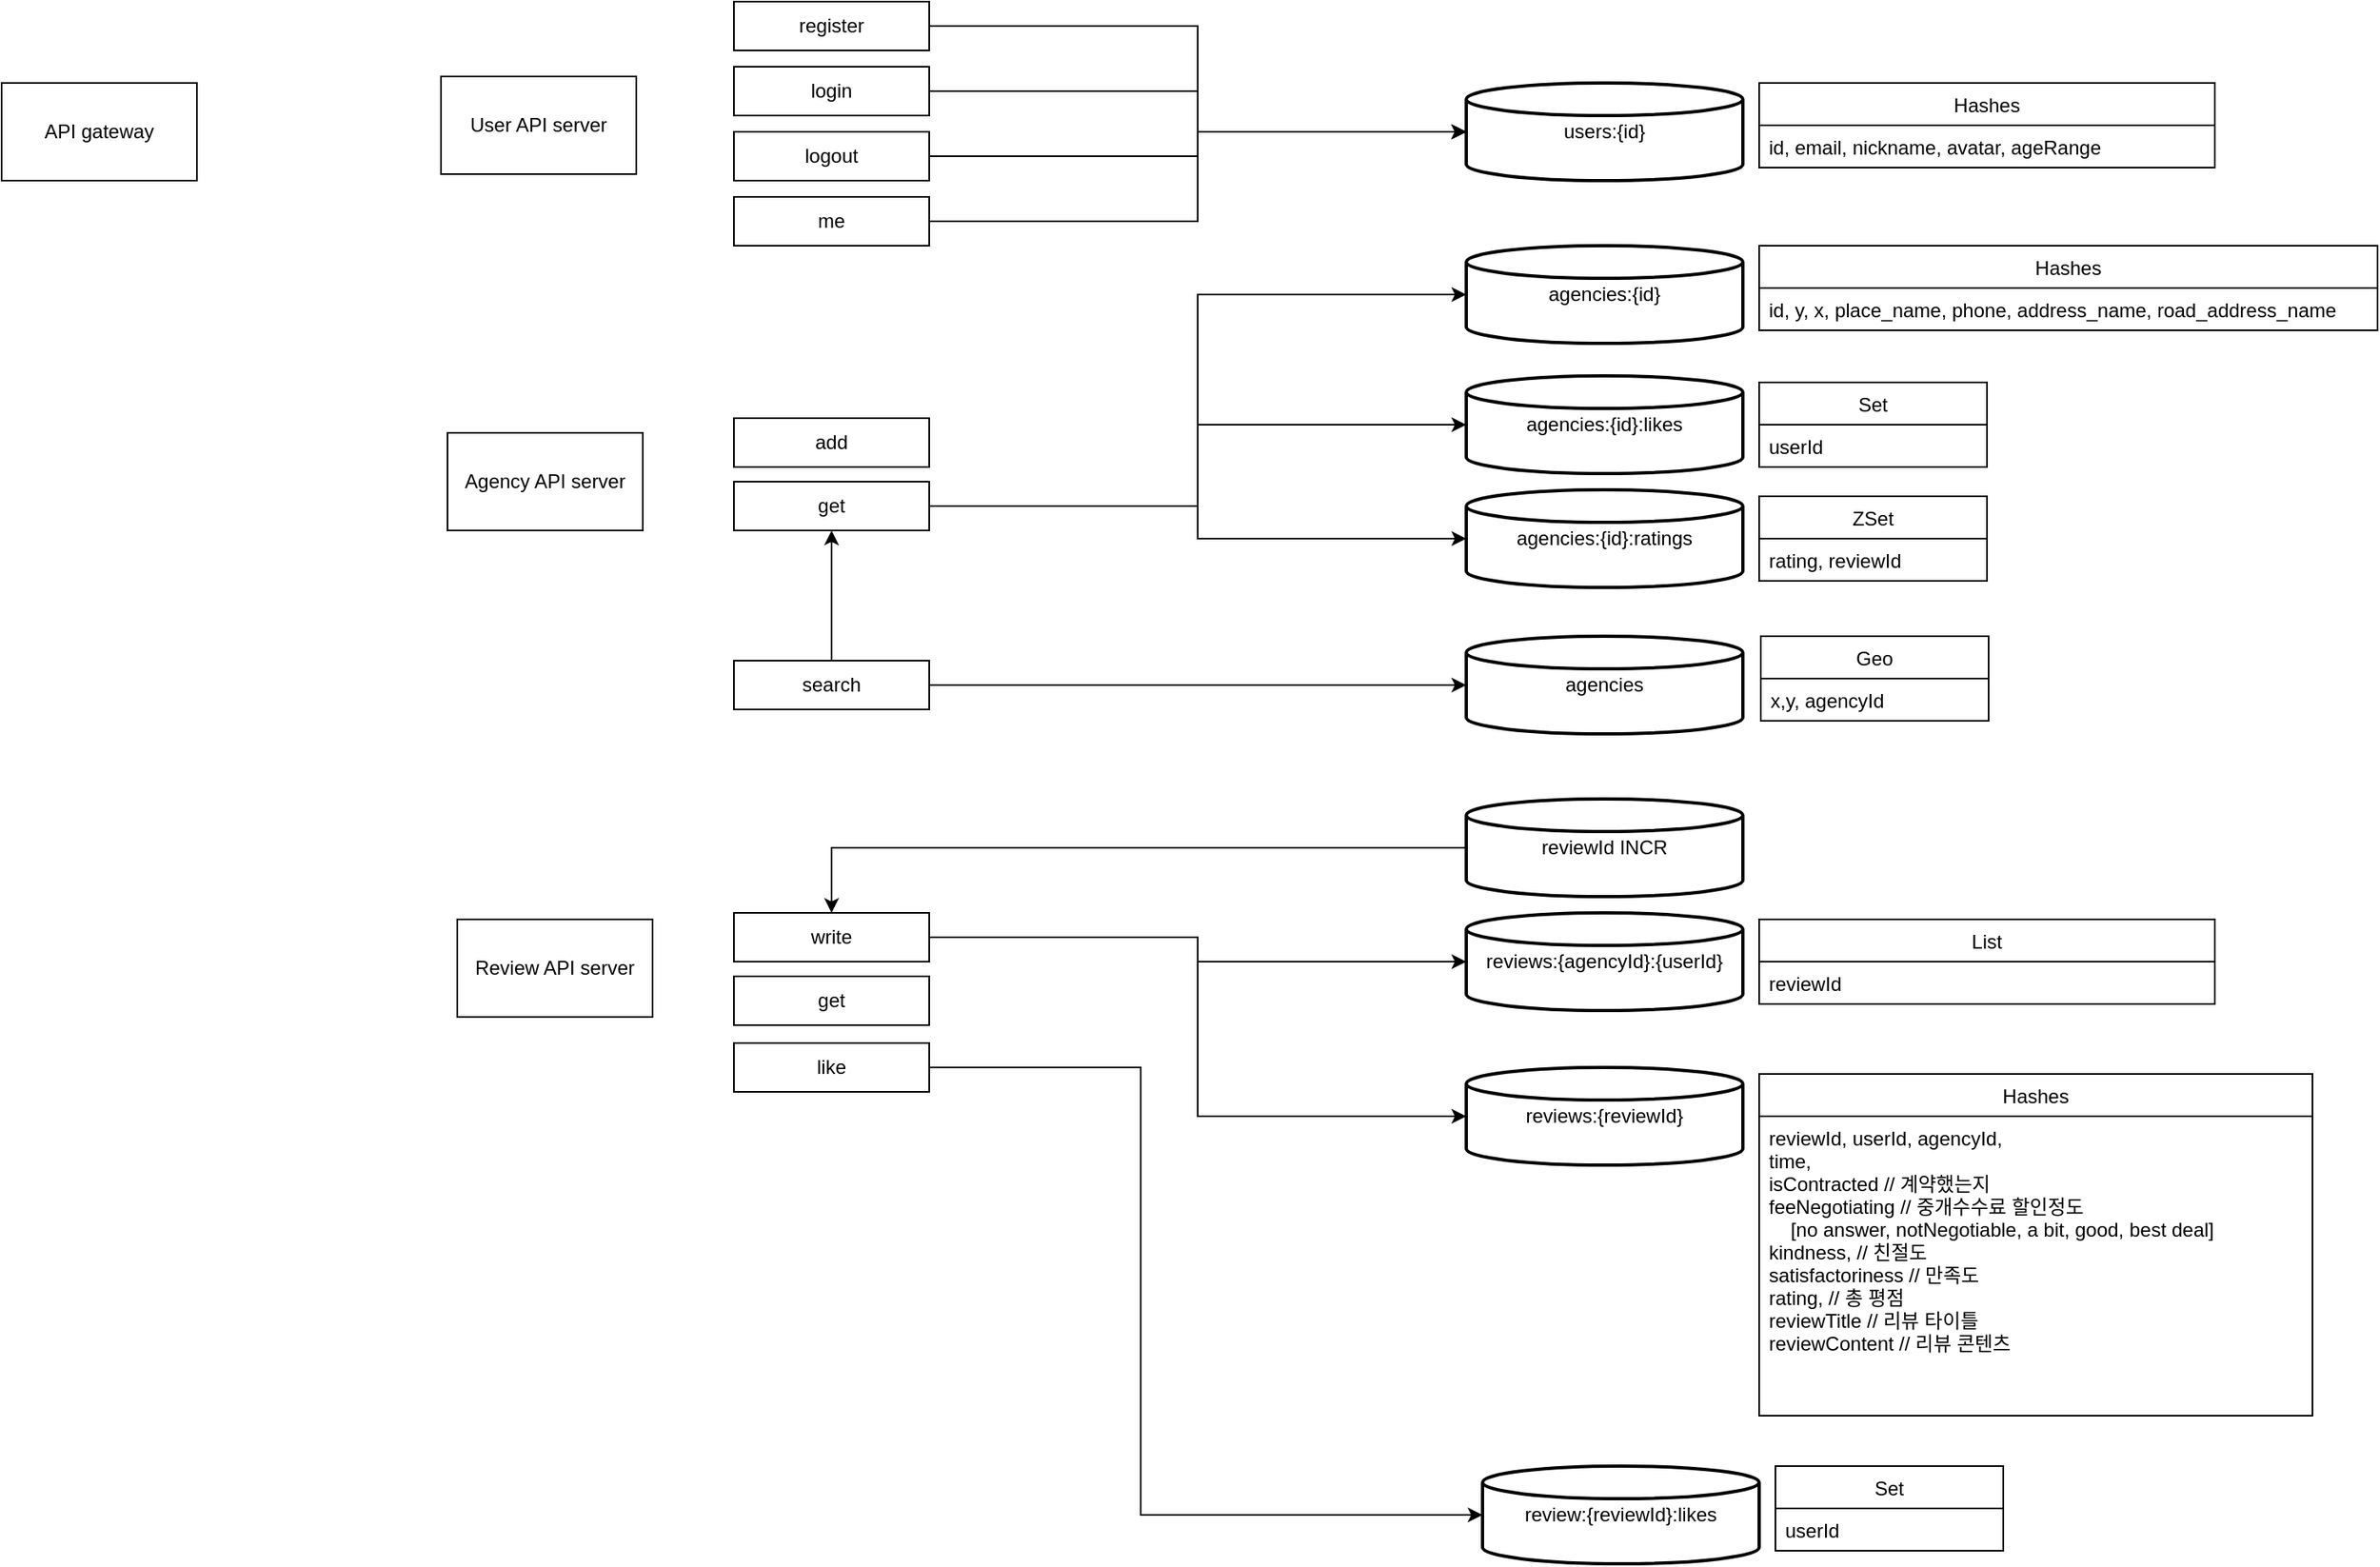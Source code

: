 <mxfile version="18.0.7" type="github">
  <diagram id="jWDHivrgudyD_jMj0jus" name="Page-1">
    <mxGraphModel dx="1520" dy="1153" grid="1" gridSize="10" guides="1" tooltips="1" connect="1" arrows="1" fold="1" page="1" pageScale="1" pageWidth="827" pageHeight="1169" math="0" shadow="0">
      <root>
        <mxCell id="0" />
        <mxCell id="1" parent="0" />
        <mxCell id="3eaUS6Zuac7qFV2M_mjO-1" value="API gateway" style="rounded=0;whiteSpace=wrap;html=1;" parent="1" vertex="1">
          <mxGeometry x="20" y="100" width="120" height="60" as="geometry" />
        </mxCell>
        <mxCell id="3eaUS6Zuac7qFV2M_mjO-2" value="User API server" style="rounded=0;whiteSpace=wrap;html=1;" parent="1" vertex="1">
          <mxGeometry x="290" y="96" width="120" height="60" as="geometry" />
        </mxCell>
        <mxCell id="3eaUS6Zuac7qFV2M_mjO-3" value="users:{id}" style="strokeWidth=2;html=1;shape=mxgraph.flowchart.database;whiteSpace=wrap;" parent="1" vertex="1">
          <mxGeometry x="920" y="100" width="170" height="60" as="geometry" />
        </mxCell>
        <mxCell id="3eaUS6Zuac7qFV2M_mjO-4" value="Agency API server" style="rounded=0;whiteSpace=wrap;html=1;" parent="1" vertex="1">
          <mxGeometry x="294" y="315" width="120" height="60" as="geometry" />
        </mxCell>
        <mxCell id="3eaUS6Zuac7qFV2M_mjO-5" value="agencies:{id}" style="strokeWidth=2;html=1;shape=mxgraph.flowchart.database;whiteSpace=wrap;" parent="1" vertex="1">
          <mxGeometry x="920" y="200" width="170" height="60" as="geometry" />
        </mxCell>
        <mxCell id="3eaUS6Zuac7qFV2M_mjO-6" value="Hashes" style="swimlane;fontStyle=0;childLayout=stackLayout;horizontal=1;startSize=26;fillColor=none;horizontalStack=0;resizeParent=1;resizeParentMax=0;resizeLast=0;collapsible=1;marginBottom=0;" parent="1" vertex="1">
          <mxGeometry x="1100" y="100" width="280" height="52" as="geometry" />
        </mxCell>
        <mxCell id="3eaUS6Zuac7qFV2M_mjO-9" value="id, email, nickname, avatar, ageRange" style="text;strokeColor=none;fillColor=none;align=left;verticalAlign=top;spacingLeft=4;spacingRight=4;overflow=hidden;rotatable=0;points=[[0,0.5],[1,0.5]];portConstraint=eastwest;" parent="3eaUS6Zuac7qFV2M_mjO-6" vertex="1">
          <mxGeometry y="26" width="280" height="26" as="geometry" />
        </mxCell>
        <mxCell id="3eaUS6Zuac7qFV2M_mjO-11" value="Hashes" style="swimlane;fontStyle=0;childLayout=stackLayout;horizontal=1;startSize=26;fillColor=none;horizontalStack=0;resizeParent=1;resizeParentMax=0;resizeLast=0;collapsible=1;marginBottom=0;" parent="1" vertex="1">
          <mxGeometry x="1100" y="200" width="380" height="52" as="geometry" />
        </mxCell>
        <mxCell id="3eaUS6Zuac7qFV2M_mjO-12" value="id, y, x, place_name, phone, address_name, road_address_name" style="text;strokeColor=none;fillColor=none;align=left;verticalAlign=top;spacingLeft=4;spacingRight=4;overflow=hidden;rotatable=0;points=[[0,0.5],[1,0.5]];portConstraint=eastwest;" parent="3eaUS6Zuac7qFV2M_mjO-11" vertex="1">
          <mxGeometry y="26" width="380" height="26" as="geometry" />
        </mxCell>
        <mxCell id="3eaUS6Zuac7qFV2M_mjO-13" value="Review API server" style="rounded=0;whiteSpace=wrap;html=1;" parent="1" vertex="1">
          <mxGeometry x="300" y="614" width="120" height="60" as="geometry" />
        </mxCell>
        <mxCell id="3eaUS6Zuac7qFV2M_mjO-14" value="agencies:{id}:likes" style="strokeWidth=2;html=1;shape=mxgraph.flowchart.database;whiteSpace=wrap;" parent="1" vertex="1">
          <mxGeometry x="920" y="280" width="170" height="60" as="geometry" />
        </mxCell>
        <mxCell id="3eaUS6Zuac7qFV2M_mjO-16" value="Set" style="swimlane;fontStyle=0;childLayout=stackLayout;horizontal=1;startSize=26;fillColor=none;horizontalStack=0;resizeParent=1;resizeParentMax=0;resizeLast=0;collapsible=1;marginBottom=0;" parent="1" vertex="1">
          <mxGeometry x="1100" y="284" width="140" height="52" as="geometry" />
        </mxCell>
        <mxCell id="3eaUS6Zuac7qFV2M_mjO-17" value="userId" style="text;strokeColor=none;fillColor=none;align=left;verticalAlign=top;spacingLeft=4;spacingRight=4;overflow=hidden;rotatable=0;points=[[0,0.5],[1,0.5]];portConstraint=eastwest;" parent="3eaUS6Zuac7qFV2M_mjO-16" vertex="1">
          <mxGeometry y="26" width="140" height="26" as="geometry" />
        </mxCell>
        <mxCell id="3eaUS6Zuac7qFV2M_mjO-18" value="agencies:{id}:ratings" style="strokeWidth=2;html=1;shape=mxgraph.flowchart.database;whiteSpace=wrap;" parent="1" vertex="1">
          <mxGeometry x="920" y="350" width="170" height="60" as="geometry" />
        </mxCell>
        <mxCell id="3eaUS6Zuac7qFV2M_mjO-19" value="ZSet" style="swimlane;fontStyle=0;childLayout=stackLayout;horizontal=1;startSize=26;fillColor=none;horizontalStack=0;resizeParent=1;resizeParentMax=0;resizeLast=0;collapsible=1;marginBottom=0;" parent="1" vertex="1">
          <mxGeometry x="1100" y="354" width="140" height="52" as="geometry" />
        </mxCell>
        <mxCell id="3eaUS6Zuac7qFV2M_mjO-20" value="rating, reviewId" style="text;strokeColor=none;fillColor=none;align=left;verticalAlign=top;spacingLeft=4;spacingRight=4;overflow=hidden;rotatable=0;points=[[0,0.5],[1,0.5]];portConstraint=eastwest;" parent="3eaUS6Zuac7qFV2M_mjO-19" vertex="1">
          <mxGeometry y="26" width="140" height="26" as="geometry" />
        </mxCell>
        <mxCell id="3eaUS6Zuac7qFV2M_mjO-21" value="reviews:{agencyId}:{userId}" style="strokeWidth=2;html=1;shape=mxgraph.flowchart.database;whiteSpace=wrap;" parent="1" vertex="1">
          <mxGeometry x="920" y="610" width="170" height="60" as="geometry" />
        </mxCell>
        <mxCell id="3eaUS6Zuac7qFV2M_mjO-22" value="List" style="swimlane;fontStyle=0;childLayout=stackLayout;horizontal=1;startSize=26;fillColor=none;horizontalStack=0;resizeParent=1;resizeParentMax=0;resizeLast=0;collapsible=1;marginBottom=0;" parent="1" vertex="1">
          <mxGeometry x="1100" y="614" width="280" height="52" as="geometry" />
        </mxCell>
        <mxCell id="3eaUS6Zuac7qFV2M_mjO-23" value="reviewId" style="text;strokeColor=none;fillColor=none;align=left;verticalAlign=top;spacingLeft=4;spacingRight=4;overflow=hidden;rotatable=0;points=[[0,0.5],[1,0.5]];portConstraint=eastwest;" parent="3eaUS6Zuac7qFV2M_mjO-22" vertex="1">
          <mxGeometry y="26" width="280" height="26" as="geometry" />
        </mxCell>
        <mxCell id="3eaUS6Zuac7qFV2M_mjO-24" value="reviews:{reviewId}" style="strokeWidth=2;html=1;shape=mxgraph.flowchart.database;whiteSpace=wrap;" parent="1" vertex="1">
          <mxGeometry x="920" y="705" width="170" height="60" as="geometry" />
        </mxCell>
        <mxCell id="3eaUS6Zuac7qFV2M_mjO-25" value="Hashes" style="swimlane;fontStyle=0;childLayout=stackLayout;horizontal=1;startSize=26;fillColor=none;horizontalStack=0;resizeParent=1;resizeParentMax=0;resizeLast=0;collapsible=1;marginBottom=0;" parent="1" vertex="1">
          <mxGeometry x="1100" y="709" width="340" height="210" as="geometry" />
        </mxCell>
        <mxCell id="3eaUS6Zuac7qFV2M_mjO-26" value="reviewId, userId, agencyId,&#xa;time,&#xa;isContracted // 계약했는지&#xa;feeNegotiating // 중개수수료 할인정도&#xa;    [no answer, notNegotiable, a bit, good, best deal]&#xa;kindness, // 친절도&#xa;satisfactoriness // 만족도&#xa;rating, // 총 평점&#xa;reviewTitle // 리뷰 타이틀&#xa;reviewContent // 리뷰 콘텐츠&#xa;" style="text;strokeColor=none;fillColor=none;align=left;verticalAlign=top;spacingLeft=4;spacingRight=4;overflow=hidden;rotatable=0;points=[[0,0.5],[1,0.5]];portConstraint=eastwest;" parent="3eaUS6Zuac7qFV2M_mjO-25" vertex="1">
          <mxGeometry y="26" width="340" height="184" as="geometry" />
        </mxCell>
        <mxCell id="xXZZ305jkCdbu9n_trdh-22" style="edgeStyle=orthogonalEdgeStyle;rounded=0;orthogonalLoop=1;jettySize=auto;html=1;entryX=0;entryY=0.5;entryDx=0;entryDy=0;entryPerimeter=0;" edge="1" parent="1" source="xXZZ305jkCdbu9n_trdh-2" target="3eaUS6Zuac7qFV2M_mjO-3">
          <mxGeometry relative="1" as="geometry" />
        </mxCell>
        <mxCell id="xXZZ305jkCdbu9n_trdh-2" value="register" style="rounded=0;whiteSpace=wrap;html=1;" vertex="1" parent="1">
          <mxGeometry x="470" y="50" width="120" height="30" as="geometry" />
        </mxCell>
        <mxCell id="xXZZ305jkCdbu9n_trdh-23" style="edgeStyle=orthogonalEdgeStyle;rounded=0;orthogonalLoop=1;jettySize=auto;html=1;entryX=0;entryY=0.5;entryDx=0;entryDy=0;entryPerimeter=0;" edge="1" parent="1" source="xXZZ305jkCdbu9n_trdh-3" target="3eaUS6Zuac7qFV2M_mjO-3">
          <mxGeometry relative="1" as="geometry" />
        </mxCell>
        <mxCell id="xXZZ305jkCdbu9n_trdh-3" value="login" style="rounded=0;whiteSpace=wrap;html=1;" vertex="1" parent="1">
          <mxGeometry x="470" y="90" width="120" height="30" as="geometry" />
        </mxCell>
        <mxCell id="xXZZ305jkCdbu9n_trdh-24" style="edgeStyle=orthogonalEdgeStyle;rounded=0;orthogonalLoop=1;jettySize=auto;html=1;entryX=0;entryY=0.5;entryDx=0;entryDy=0;entryPerimeter=0;" edge="1" parent="1" source="xXZZ305jkCdbu9n_trdh-4" target="3eaUS6Zuac7qFV2M_mjO-3">
          <mxGeometry relative="1" as="geometry" />
        </mxCell>
        <mxCell id="xXZZ305jkCdbu9n_trdh-4" value="logout" style="rounded=0;whiteSpace=wrap;html=1;" vertex="1" parent="1">
          <mxGeometry x="470" y="130" width="120" height="30" as="geometry" />
        </mxCell>
        <mxCell id="xXZZ305jkCdbu9n_trdh-21" style="edgeStyle=orthogonalEdgeStyle;rounded=0;orthogonalLoop=1;jettySize=auto;html=1;entryX=0;entryY=0.5;entryDx=0;entryDy=0;entryPerimeter=0;" edge="1" parent="1" source="xXZZ305jkCdbu9n_trdh-5" target="3eaUS6Zuac7qFV2M_mjO-3">
          <mxGeometry relative="1" as="geometry" />
        </mxCell>
        <mxCell id="xXZZ305jkCdbu9n_trdh-5" value="me" style="rounded=0;whiteSpace=wrap;html=1;" vertex="1" parent="1">
          <mxGeometry x="470" y="170" width="120" height="30" as="geometry" />
        </mxCell>
        <mxCell id="xXZZ305jkCdbu9n_trdh-15" style="edgeStyle=orthogonalEdgeStyle;rounded=0;orthogonalLoop=1;jettySize=auto;html=1;entryX=0;entryY=0.5;entryDx=0;entryDy=0;entryPerimeter=0;" edge="1" parent="1" source="xXZZ305jkCdbu9n_trdh-6" target="xXZZ305jkCdbu9n_trdh-11">
          <mxGeometry relative="1" as="geometry" />
        </mxCell>
        <mxCell id="xXZZ305jkCdbu9n_trdh-17" style="edgeStyle=orthogonalEdgeStyle;rounded=0;orthogonalLoop=1;jettySize=auto;html=1;entryX=0.5;entryY=1;entryDx=0;entryDy=0;" edge="1" parent="1" source="xXZZ305jkCdbu9n_trdh-6" target="xXZZ305jkCdbu9n_trdh-8">
          <mxGeometry relative="1" as="geometry" />
        </mxCell>
        <mxCell id="xXZZ305jkCdbu9n_trdh-6" value="search" style="rounded=0;whiteSpace=wrap;html=1;" vertex="1" parent="1">
          <mxGeometry x="470" y="455" width="120" height="30" as="geometry" />
        </mxCell>
        <mxCell id="xXZZ305jkCdbu9n_trdh-7" value="add" style="rounded=0;whiteSpace=wrap;html=1;" vertex="1" parent="1">
          <mxGeometry x="470" y="306" width="120" height="30" as="geometry" />
        </mxCell>
        <mxCell id="xXZZ305jkCdbu9n_trdh-18" style="edgeStyle=orthogonalEdgeStyle;rounded=0;orthogonalLoop=1;jettySize=auto;html=1;entryX=0;entryY=0.5;entryDx=0;entryDy=0;entryPerimeter=0;" edge="1" parent="1" source="xXZZ305jkCdbu9n_trdh-8" target="3eaUS6Zuac7qFV2M_mjO-5">
          <mxGeometry relative="1" as="geometry" />
        </mxCell>
        <mxCell id="xXZZ305jkCdbu9n_trdh-19" style="edgeStyle=orthogonalEdgeStyle;rounded=0;orthogonalLoop=1;jettySize=auto;html=1;entryX=0;entryY=0.5;entryDx=0;entryDy=0;entryPerimeter=0;" edge="1" parent="1" source="xXZZ305jkCdbu9n_trdh-8" target="3eaUS6Zuac7qFV2M_mjO-14">
          <mxGeometry relative="1" as="geometry" />
        </mxCell>
        <mxCell id="xXZZ305jkCdbu9n_trdh-20" style="edgeStyle=orthogonalEdgeStyle;rounded=0;orthogonalLoop=1;jettySize=auto;html=1;entryX=0;entryY=0.5;entryDx=0;entryDy=0;entryPerimeter=0;" edge="1" parent="1" source="xXZZ305jkCdbu9n_trdh-8" target="3eaUS6Zuac7qFV2M_mjO-18">
          <mxGeometry relative="1" as="geometry" />
        </mxCell>
        <mxCell id="xXZZ305jkCdbu9n_trdh-8" value="get" style="rounded=0;whiteSpace=wrap;html=1;" vertex="1" parent="1">
          <mxGeometry x="470" y="345" width="120" height="30" as="geometry" />
        </mxCell>
        <mxCell id="xXZZ305jkCdbu9n_trdh-28" style="edgeStyle=orthogonalEdgeStyle;rounded=0;orthogonalLoop=1;jettySize=auto;html=1;entryX=0;entryY=0.5;entryDx=0;entryDy=0;entryPerimeter=0;" edge="1" parent="1" source="xXZZ305jkCdbu9n_trdh-9" target="3eaUS6Zuac7qFV2M_mjO-24">
          <mxGeometry relative="1" as="geometry" />
        </mxCell>
        <mxCell id="xXZZ305jkCdbu9n_trdh-29" style="edgeStyle=orthogonalEdgeStyle;rounded=0;orthogonalLoop=1;jettySize=auto;html=1;entryX=0;entryY=0.5;entryDx=0;entryDy=0;entryPerimeter=0;" edge="1" parent="1" source="xXZZ305jkCdbu9n_trdh-9" target="3eaUS6Zuac7qFV2M_mjO-21">
          <mxGeometry relative="1" as="geometry" />
        </mxCell>
        <mxCell id="xXZZ305jkCdbu9n_trdh-9" value="write" style="rounded=0;whiteSpace=wrap;html=1;" vertex="1" parent="1">
          <mxGeometry x="470" y="610" width="120" height="30" as="geometry" />
        </mxCell>
        <mxCell id="xXZZ305jkCdbu9n_trdh-10" value="get" style="rounded=0;whiteSpace=wrap;html=1;" vertex="1" parent="1">
          <mxGeometry x="470" y="649" width="120" height="30" as="geometry" />
        </mxCell>
        <mxCell id="xXZZ305jkCdbu9n_trdh-11" value="agencies" style="strokeWidth=2;html=1;shape=mxgraph.flowchart.database;whiteSpace=wrap;" vertex="1" parent="1">
          <mxGeometry x="920" y="440" width="170" height="60" as="geometry" />
        </mxCell>
        <mxCell id="xXZZ305jkCdbu9n_trdh-12" value="Geo" style="swimlane;fontStyle=0;childLayout=stackLayout;horizontal=1;startSize=26;fillColor=none;horizontalStack=0;resizeParent=1;resizeParentMax=0;resizeLast=0;collapsible=1;marginBottom=0;" vertex="1" parent="1">
          <mxGeometry x="1101" y="440" width="140" height="52" as="geometry" />
        </mxCell>
        <mxCell id="xXZZ305jkCdbu9n_trdh-13" value="x,y, agencyId" style="text;strokeColor=none;fillColor=none;align=left;verticalAlign=top;spacingLeft=4;spacingRight=4;overflow=hidden;rotatable=0;points=[[0,0.5],[1,0.5]];portConstraint=eastwest;" vertex="1" parent="xXZZ305jkCdbu9n_trdh-12">
          <mxGeometry y="26" width="140" height="26" as="geometry" />
        </mxCell>
        <mxCell id="xXZZ305jkCdbu9n_trdh-27" style="edgeStyle=orthogonalEdgeStyle;rounded=0;orthogonalLoop=1;jettySize=auto;html=1;entryX=0.5;entryY=0;entryDx=0;entryDy=0;" edge="1" parent="1" source="xXZZ305jkCdbu9n_trdh-25" target="xXZZ305jkCdbu9n_trdh-9">
          <mxGeometry relative="1" as="geometry" />
        </mxCell>
        <mxCell id="xXZZ305jkCdbu9n_trdh-25" value="reviewId INCR" style="strokeWidth=2;html=1;shape=mxgraph.flowchart.database;whiteSpace=wrap;" vertex="1" parent="1">
          <mxGeometry x="920" y="540" width="170" height="60" as="geometry" />
        </mxCell>
        <mxCell id="xXZZ305jkCdbu9n_trdh-30" value="review:{reviewId}:likes" style="strokeWidth=2;html=1;shape=mxgraph.flowchart.database;whiteSpace=wrap;" vertex="1" parent="1">
          <mxGeometry x="930" y="950" width="170" height="60" as="geometry" />
        </mxCell>
        <mxCell id="xXZZ305jkCdbu9n_trdh-31" value="Set" style="swimlane;fontStyle=0;childLayout=stackLayout;horizontal=1;startSize=26;fillColor=none;horizontalStack=0;resizeParent=1;resizeParentMax=0;resizeLast=0;collapsible=1;marginBottom=0;" vertex="1" parent="1">
          <mxGeometry x="1110" y="950" width="140" height="52" as="geometry" />
        </mxCell>
        <mxCell id="xXZZ305jkCdbu9n_trdh-32" value="userId" style="text;strokeColor=none;fillColor=none;align=left;verticalAlign=top;spacingLeft=4;spacingRight=4;overflow=hidden;rotatable=0;points=[[0,0.5],[1,0.5]];portConstraint=eastwest;" vertex="1" parent="xXZZ305jkCdbu9n_trdh-31">
          <mxGeometry y="26" width="140" height="26" as="geometry" />
        </mxCell>
        <mxCell id="xXZZ305jkCdbu9n_trdh-34" style="edgeStyle=orthogonalEdgeStyle;rounded=0;orthogonalLoop=1;jettySize=auto;html=1;entryX=0;entryY=0.5;entryDx=0;entryDy=0;entryPerimeter=0;" edge="1" parent="1" source="xXZZ305jkCdbu9n_trdh-33" target="xXZZ305jkCdbu9n_trdh-30">
          <mxGeometry relative="1" as="geometry">
            <Array as="points">
              <mxPoint x="720" y="705" />
              <mxPoint x="720" y="980" />
            </Array>
          </mxGeometry>
        </mxCell>
        <mxCell id="xXZZ305jkCdbu9n_trdh-33" value="like" style="rounded=0;whiteSpace=wrap;html=1;" vertex="1" parent="1">
          <mxGeometry x="470" y="690" width="120" height="30" as="geometry" />
        </mxCell>
      </root>
    </mxGraphModel>
  </diagram>
</mxfile>
